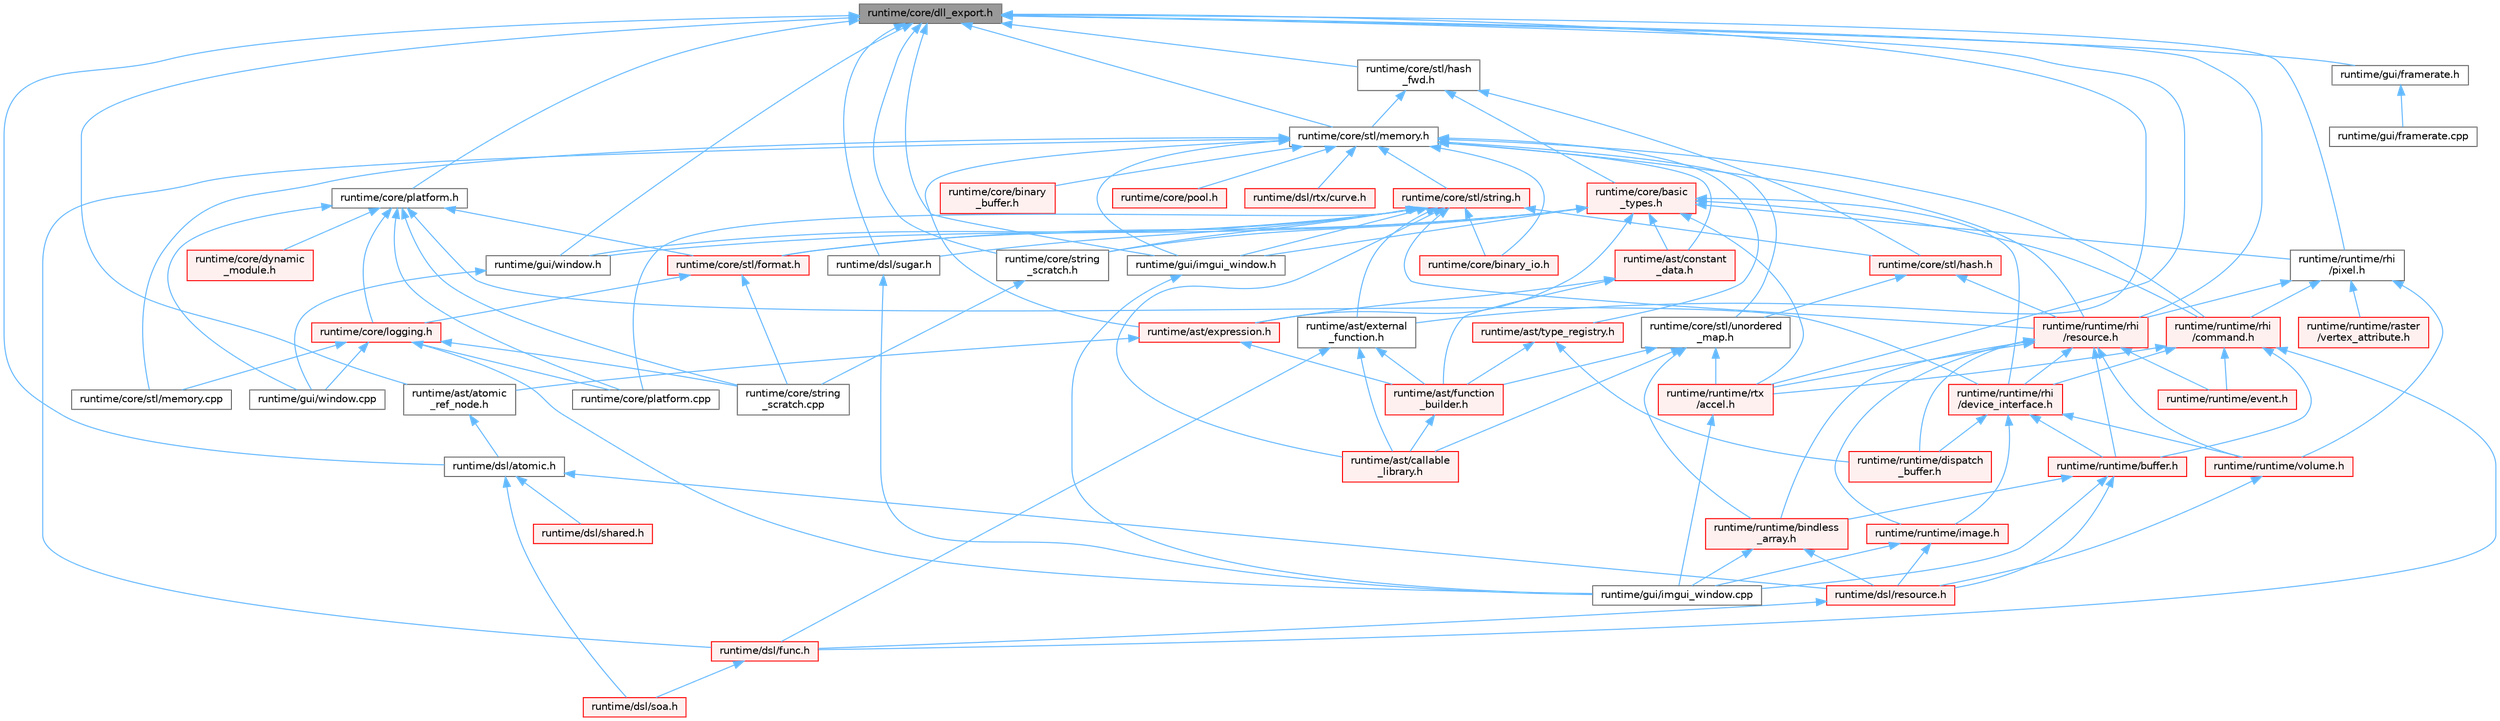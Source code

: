 digraph "runtime/core/dll_export.h"
{
 // LATEX_PDF_SIZE
  bgcolor="transparent";
  edge [fontname=Helvetica,fontsize=10,labelfontname=Helvetica,labelfontsize=10];
  node [fontname=Helvetica,fontsize=10,shape=box,height=0.2,width=0.4];
  Node1 [id="Node000001",label="runtime/core/dll_export.h",height=0.2,width=0.4,color="gray40", fillcolor="grey60", style="filled", fontcolor="black",tooltip=" "];
  Node1 -> Node2 [id="edge1_Node000001_Node000002",dir="back",color="steelblue1",style="solid",tooltip=" "];
  Node2 [id="Node000002",label="runtime/ast/atomic\l_ref_node.h",height=0.2,width=0.4,color="grey40", fillcolor="white", style="filled",URL="$atomic__ref__node_8h.html",tooltip=" "];
  Node2 -> Node3 [id="edge2_Node000002_Node000003",dir="back",color="steelblue1",style="solid",tooltip=" "];
  Node3 [id="Node000003",label="runtime/dsl/atomic.h",height=0.2,width=0.4,color="grey40", fillcolor="white", style="filled",URL="$dsl_2atomic_8h.html",tooltip=" "];
  Node3 -> Node4 [id="edge3_Node000003_Node000004",dir="back",color="steelblue1",style="solid",tooltip=" "];
  Node4 [id="Node000004",label="runtime/dsl/resource.h",height=0.2,width=0.4,color="red", fillcolor="#FFF0F0", style="filled",URL="$dsl_2resource_8h.html",tooltip=" "];
  Node4 -> Node5 [id="edge4_Node000004_Node000005",dir="back",color="steelblue1",style="solid",tooltip=" "];
  Node5 [id="Node000005",label="runtime/dsl/func.h",height=0.2,width=0.4,color="red", fillcolor="#FFF0F0", style="filled",URL="$func_8h.html",tooltip=" "];
  Node5 -> Node10 [id="edge5_Node000005_Node000010",dir="back",color="steelblue1",style="solid",tooltip=" "];
  Node10 [id="Node000010",label="runtime/dsl/soa.h",height=0.2,width=0.4,color="red", fillcolor="#FFF0F0", style="filled",URL="$soa_8h.html",tooltip=" "];
  Node3 -> Node21 [id="edge6_Node000003_Node000021",dir="back",color="steelblue1",style="solid",tooltip=" "];
  Node21 [id="Node000021",label="runtime/dsl/shared.h",height=0.2,width=0.4,color="red", fillcolor="#FFF0F0", style="filled",URL="$shared_8h.html",tooltip=" "];
  Node3 -> Node10 [id="edge7_Node000003_Node000010",dir="back",color="steelblue1",style="solid",tooltip=" "];
  Node1 -> Node22 [id="edge8_Node000001_Node000022",dir="back",color="steelblue1",style="solid",tooltip=" "];
  Node22 [id="Node000022",label="runtime/ast/external\l_function.h",height=0.2,width=0.4,color="grey40", fillcolor="white", style="filled",URL="$external__function_8h.html",tooltip=" "];
  Node22 -> Node23 [id="edge9_Node000022_Node000023",dir="back",color="steelblue1",style="solid",tooltip=" "];
  Node23 [id="Node000023",label="runtime/ast/callable\l_library.h",height=0.2,width=0.4,color="red", fillcolor="#FFF0F0", style="filled",URL="$ast_2callable__library_8h.html",tooltip=" "];
  Node22 -> Node24 [id="edge10_Node000022_Node000024",dir="back",color="steelblue1",style="solid",tooltip=" "];
  Node24 [id="Node000024",label="runtime/ast/function\l_builder.h",height=0.2,width=0.4,color="red", fillcolor="#FFF0F0", style="filled",URL="$function__builder_8h.html",tooltip=" "];
  Node24 -> Node23 [id="edge11_Node000024_Node000023",dir="back",color="steelblue1",style="solid",tooltip=" "];
  Node22 -> Node5 [id="edge12_Node000022_Node000005",dir="back",color="steelblue1",style="solid",tooltip=" "];
  Node1 -> Node36 [id="edge13_Node000001_Node000036",dir="back",color="steelblue1",style="solid",tooltip=" "];
  Node36 [id="Node000036",label="runtime/core/platform.h",height=0.2,width=0.4,color="grey40", fillcolor="white", style="filled",URL="$core_2_platform_8h.html",tooltip=" "];
  Node36 -> Node37 [id="edge14_Node000036_Node000037",dir="back",color="steelblue1",style="solid",tooltip=" "];
  Node37 [id="Node000037",label="runtime/core/dynamic\l_module.h",height=0.2,width=0.4,color="red", fillcolor="#FFF0F0", style="filled",URL="$dynamic__module_8h.html",tooltip=" "];
  Node36 -> Node39 [id="edge15_Node000036_Node000039",dir="back",color="steelblue1",style="solid",tooltip=" "];
  Node39 [id="Node000039",label="runtime/core/logging.h",height=0.2,width=0.4,color="red", fillcolor="#FFF0F0", style="filled",URL="$logging_8h.html",tooltip=" "];
  Node39 -> Node43 [id="edge16_Node000039_Node000043",dir="back",color="steelblue1",style="solid",tooltip=" "];
  Node43 [id="Node000043",label="runtime/core/platform.cpp",height=0.2,width=0.4,color="grey40", fillcolor="white", style="filled",URL="$platform_8cpp.html",tooltip=" "];
  Node39 -> Node45 [id="edge17_Node000039_Node000045",dir="back",color="steelblue1",style="solid",tooltip=" "];
  Node45 [id="Node000045",label="runtime/core/stl/memory.cpp",height=0.2,width=0.4,color="grey40", fillcolor="white", style="filled",URL="$core_2stl_2memory_8cpp.html",tooltip=" "];
  Node39 -> Node46 [id="edge18_Node000039_Node000046",dir="back",color="steelblue1",style="solid",tooltip=" "];
  Node46 [id="Node000046",label="runtime/core/string\l_scratch.cpp",height=0.2,width=0.4,color="grey40", fillcolor="white", style="filled",URL="$string__scratch_8cpp.html",tooltip=" "];
  Node39 -> Node9 [id="edge19_Node000039_Node000009",dir="back",color="steelblue1",style="solid",tooltip=" "];
  Node9 [id="Node000009",label="runtime/gui/imgui_window.cpp",height=0.2,width=0.4,color="grey40", fillcolor="white", style="filled",URL="$imgui__window_8cpp.html",tooltip=" "];
  Node39 -> Node47 [id="edge20_Node000039_Node000047",dir="back",color="steelblue1",style="solid",tooltip=" "];
  Node47 [id="Node000047",label="runtime/gui/window.cpp",height=0.2,width=0.4,color="grey40", fillcolor="white", style="filled",URL="$window_8cpp.html",tooltip=" "];
  Node36 -> Node43 [id="edge21_Node000036_Node000043",dir="back",color="steelblue1",style="solid",tooltip=" "];
  Node36 -> Node48 [id="edge22_Node000036_Node000048",dir="back",color="steelblue1",style="solid",tooltip=" "];
  Node48 [id="Node000048",label="runtime/core/stl/format.h",height=0.2,width=0.4,color="red", fillcolor="#FFF0F0", style="filled",URL="$core_2stl_2format_8h.html",tooltip=" "];
  Node48 -> Node39 [id="edge23_Node000048_Node000039",dir="back",color="steelblue1",style="solid",tooltip=" "];
  Node48 -> Node46 [id="edge24_Node000048_Node000046",dir="back",color="steelblue1",style="solid",tooltip=" "];
  Node36 -> Node46 [id="edge25_Node000036_Node000046",dir="back",color="steelblue1",style="solid",tooltip=" "];
  Node36 -> Node47 [id="edge26_Node000036_Node000047",dir="back",color="steelblue1",style="solid",tooltip=" "];
  Node36 -> Node49 [id="edge27_Node000036_Node000049",dir="back",color="steelblue1",style="solid",tooltip=" "];
  Node49 [id="Node000049",label="runtime/runtime/rhi\l/device_interface.h",height=0.2,width=0.4,color="red", fillcolor="#FFF0F0", style="filled",URL="$device__interface_8h.html",tooltip=" "];
  Node49 -> Node50 [id="edge28_Node000049_Node000050",dir="back",color="steelblue1",style="solid",tooltip=" "];
  Node50 [id="Node000050",label="runtime/runtime/buffer.h",height=0.2,width=0.4,color="red", fillcolor="#FFF0F0", style="filled",URL="$buffer_8h.html",tooltip=" "];
  Node50 -> Node4 [id="edge29_Node000050_Node000004",dir="back",color="steelblue1",style="solid",tooltip=" "];
  Node50 -> Node9 [id="edge30_Node000050_Node000009",dir="back",color="steelblue1",style="solid",tooltip=" "];
  Node50 -> Node52 [id="edge31_Node000050_Node000052",dir="back",color="steelblue1",style="solid",tooltip=" "];
  Node52 [id="Node000052",label="runtime/runtime/bindless\l_array.h",height=0.2,width=0.4,color="red", fillcolor="#FFF0F0", style="filled",URL="$bindless__array_8h.html",tooltip=" "];
  Node52 -> Node4 [id="edge32_Node000052_Node000004",dir="back",color="steelblue1",style="solid",tooltip=" "];
  Node52 -> Node9 [id="edge33_Node000052_Node000009",dir="back",color="steelblue1",style="solid",tooltip=" "];
  Node49 -> Node56 [id="edge34_Node000049_Node000056",dir="back",color="steelblue1",style="solid",tooltip=" "];
  Node56 [id="Node000056",label="runtime/runtime/dispatch\l_buffer.h",height=0.2,width=0.4,color="red", fillcolor="#FFF0F0", style="filled",URL="$dispatch__buffer_8h.html",tooltip=" "];
  Node49 -> Node57 [id="edge35_Node000049_Node000057",dir="back",color="steelblue1",style="solid",tooltip=" "];
  Node57 [id="Node000057",label="runtime/runtime/image.h",height=0.2,width=0.4,color="red", fillcolor="#FFF0F0", style="filled",URL="$image_8h.html",tooltip=" "];
  Node57 -> Node4 [id="edge36_Node000057_Node000004",dir="back",color="steelblue1",style="solid",tooltip=" "];
  Node57 -> Node9 [id="edge37_Node000057_Node000009",dir="back",color="steelblue1",style="solid",tooltip=" "];
  Node49 -> Node61 [id="edge38_Node000049_Node000061",dir="back",color="steelblue1",style="solid",tooltip=" "];
  Node61 [id="Node000061",label="runtime/runtime/volume.h",height=0.2,width=0.4,color="red", fillcolor="#FFF0F0", style="filled",URL="$volume_8h.html",tooltip=" "];
  Node61 -> Node4 [id="edge39_Node000061_Node000004",dir="back",color="steelblue1",style="solid",tooltip=" "];
  Node1 -> Node63 [id="edge40_Node000001_Node000063",dir="back",color="steelblue1",style="solid",tooltip=" "];
  Node63 [id="Node000063",label="runtime/core/stl/hash\l_fwd.h",height=0.2,width=0.4,color="grey40", fillcolor="white", style="filled",URL="$hash__fwd_8h.html",tooltip=" "];
  Node63 -> Node64 [id="edge41_Node000063_Node000064",dir="back",color="steelblue1",style="solid",tooltip=" "];
  Node64 [id="Node000064",label="runtime/core/basic\l_types.h",height=0.2,width=0.4,color="red", fillcolor="#FFF0F0", style="filled",URL="$basic__types_8h.html",tooltip=" "];
  Node64 -> Node65 [id="edge42_Node000064_Node000065",dir="back",color="steelblue1",style="solid",tooltip=" "];
  Node65 [id="Node000065",label="runtime/ast/constant\l_data.h",height=0.2,width=0.4,color="red", fillcolor="#FFF0F0", style="filled",URL="$constant__data_8h.html",tooltip=" "];
  Node65 -> Node66 [id="edge43_Node000065_Node000066",dir="back",color="steelblue1",style="solid",tooltip=" "];
  Node66 [id="Node000066",label="runtime/ast/expression.h",height=0.2,width=0.4,color="red", fillcolor="#FFF0F0", style="filled",URL="$expression_8h.html",tooltip=" "];
  Node66 -> Node2 [id="edge44_Node000066_Node000002",dir="back",color="steelblue1",style="solid",tooltip=" "];
  Node66 -> Node24 [id="edge45_Node000066_Node000024",dir="back",color="steelblue1",style="solid",tooltip=" "];
  Node65 -> Node24 [id="edge46_Node000065_Node000024",dir="back",color="steelblue1",style="solid",tooltip=" "];
  Node64 -> Node66 [id="edge47_Node000064_Node000066",dir="back",color="steelblue1",style="solid",tooltip=" "];
  Node64 -> Node48 [id="edge48_Node000064_Node000048",dir="back",color="steelblue1",style="solid",tooltip=" "];
  Node64 -> Node81 [id="edge49_Node000064_Node000081",dir="back",color="steelblue1",style="solid",tooltip=" "];
  Node81 [id="Node000081",label="runtime/core/string\l_scratch.h",height=0.2,width=0.4,color="grey40", fillcolor="white", style="filled",URL="$string__scratch_8h.html",tooltip=" "];
  Node81 -> Node46 [id="edge50_Node000081_Node000046",dir="back",color="steelblue1",style="solid",tooltip=" "];
  Node64 -> Node55 [id="edge51_Node000064_Node000055",dir="back",color="steelblue1",style="solid",tooltip=" "];
  Node55 [id="Node000055",label="runtime/gui/imgui_window.h",height=0.2,width=0.4,color="grey40", fillcolor="white", style="filled",URL="$imgui__window_8h.html",tooltip=" "];
  Node55 -> Node9 [id="edge52_Node000055_Node000009",dir="back",color="steelblue1",style="solid",tooltip=" "];
  Node64 -> Node82 [id="edge53_Node000064_Node000082",dir="back",color="steelblue1",style="solid",tooltip=" "];
  Node82 [id="Node000082",label="runtime/gui/window.h",height=0.2,width=0.4,color="grey40", fillcolor="white", style="filled",URL="$window_8h.html",tooltip=" "];
  Node82 -> Node47 [id="edge54_Node000082_Node000047",dir="back",color="steelblue1",style="solid",tooltip=" "];
  Node64 -> Node83 [id="edge55_Node000064_Node000083",dir="back",color="steelblue1",style="solid",tooltip=" "];
  Node83 [id="Node000083",label="runtime/runtime/rhi\l/command.h",height=0.2,width=0.4,color="red", fillcolor="#FFF0F0", style="filled",URL="$command_8h.html",tooltip=" "];
  Node83 -> Node5 [id="edge56_Node000083_Node000005",dir="back",color="steelblue1",style="solid",tooltip=" "];
  Node83 -> Node50 [id="edge57_Node000083_Node000050",dir="back",color="steelblue1",style="solid",tooltip=" "];
  Node83 -> Node84 [id="edge58_Node000083_Node000084",dir="back",color="steelblue1",style="solid",tooltip=" "];
  Node84 [id="Node000084",label="runtime/runtime/event.h",height=0.2,width=0.4,color="red", fillcolor="#FFF0F0", style="filled",URL="$event_8h.html",tooltip=" "];
  Node83 -> Node49 [id="edge59_Node000083_Node000049",dir="back",color="steelblue1",style="solid",tooltip=" "];
  Node83 -> Node86 [id="edge60_Node000083_Node000086",dir="back",color="steelblue1",style="solid",tooltip=" "];
  Node86 [id="Node000086",label="runtime/runtime/rtx\l/accel.h",height=0.2,width=0.4,color="red", fillcolor="#FFF0F0", style="filled",URL="$runtime_2rtx_2accel_8h.html",tooltip=" "];
  Node86 -> Node9 [id="edge61_Node000086_Node000009",dir="back",color="steelblue1",style="solid",tooltip=" "];
  Node64 -> Node49 [id="edge62_Node000064_Node000049",dir="back",color="steelblue1",style="solid",tooltip=" "];
  Node64 -> Node88 [id="edge63_Node000064_Node000088",dir="back",color="steelblue1",style="solid",tooltip=" "];
  Node88 [id="Node000088",label="runtime/runtime/rhi\l/pixel.h",height=0.2,width=0.4,color="grey40", fillcolor="white", style="filled",URL="$pixel_8h.html",tooltip=" "];
  Node88 -> Node76 [id="edge64_Node000088_Node000076",dir="back",color="steelblue1",style="solid",tooltip=" "];
  Node76 [id="Node000076",label="runtime/runtime/raster\l/vertex_attribute.h",height=0.2,width=0.4,color="red", fillcolor="#FFF0F0", style="filled",URL="$vertex__attribute_8h.html",tooltip=" "];
  Node88 -> Node83 [id="edge65_Node000088_Node000083",dir="back",color="steelblue1",style="solid",tooltip=" "];
  Node88 -> Node89 [id="edge66_Node000088_Node000089",dir="back",color="steelblue1",style="solid",tooltip=" "];
  Node89 [id="Node000089",label="runtime/runtime/rhi\l/resource.h",height=0.2,width=0.4,color="red", fillcolor="#FFF0F0", style="filled",URL="$runtime_2rhi_2resource_8h.html",tooltip=" "];
  Node89 -> Node52 [id="edge67_Node000089_Node000052",dir="back",color="steelblue1",style="solid",tooltip=" "];
  Node89 -> Node50 [id="edge68_Node000089_Node000050",dir="back",color="steelblue1",style="solid",tooltip=" "];
  Node89 -> Node56 [id="edge69_Node000089_Node000056",dir="back",color="steelblue1",style="solid",tooltip=" "];
  Node89 -> Node84 [id="edge70_Node000089_Node000084",dir="back",color="steelblue1",style="solid",tooltip=" "];
  Node89 -> Node57 [id="edge71_Node000089_Node000057",dir="back",color="steelblue1",style="solid",tooltip=" "];
  Node89 -> Node49 [id="edge72_Node000089_Node000049",dir="back",color="steelblue1",style="solid",tooltip=" "];
  Node89 -> Node86 [id="edge73_Node000089_Node000086",dir="back",color="steelblue1",style="solid",tooltip=" "];
  Node89 -> Node61 [id="edge74_Node000089_Node000061",dir="back",color="steelblue1",style="solid",tooltip=" "];
  Node88 -> Node61 [id="edge75_Node000088_Node000061",dir="back",color="steelblue1",style="solid",tooltip=" "];
  Node64 -> Node86 [id="edge76_Node000064_Node000086",dir="back",color="steelblue1",style="solid",tooltip=" "];
  Node63 -> Node95 [id="edge77_Node000063_Node000095",dir="back",color="steelblue1",style="solid",tooltip=" "];
  Node95 [id="Node000095",label="runtime/core/stl/hash.h",height=0.2,width=0.4,color="red", fillcolor="#FFF0F0", style="filled",URL="$hash_8h.html",tooltip=" "];
  Node95 -> Node97 [id="edge78_Node000095_Node000097",dir="back",color="steelblue1",style="solid",tooltip=" "];
  Node97 [id="Node000097",label="runtime/core/stl/unordered\l_map.h",height=0.2,width=0.4,color="grey40", fillcolor="white", style="filled",URL="$core_2stl_2unordered__map_8h.html",tooltip=" "];
  Node97 -> Node23 [id="edge79_Node000097_Node000023",dir="back",color="steelblue1",style="solid",tooltip=" "];
  Node97 -> Node24 [id="edge80_Node000097_Node000024",dir="back",color="steelblue1",style="solid",tooltip=" "];
  Node97 -> Node52 [id="edge81_Node000097_Node000052",dir="back",color="steelblue1",style="solid",tooltip=" "];
  Node97 -> Node86 [id="edge82_Node000097_Node000086",dir="back",color="steelblue1",style="solid",tooltip=" "];
  Node95 -> Node89 [id="edge83_Node000095_Node000089",dir="back",color="steelblue1",style="solid",tooltip=" "];
  Node63 -> Node99 [id="edge84_Node000063_Node000099",dir="back",color="steelblue1",style="solid",tooltip=" "];
  Node99 [id="Node000099",label="runtime/core/stl/memory.h",height=0.2,width=0.4,color="grey40", fillcolor="white", style="filled",URL="$core_2stl_2memory_8h.html",tooltip=" "];
  Node99 -> Node65 [id="edge85_Node000099_Node000065",dir="back",color="steelblue1",style="solid",tooltip=" "];
  Node99 -> Node66 [id="edge86_Node000099_Node000066",dir="back",color="steelblue1",style="solid",tooltip=" "];
  Node99 -> Node74 [id="edge87_Node000099_Node000074",dir="back",color="steelblue1",style="solid",tooltip=" "];
  Node74 [id="Node000074",label="runtime/ast/type_registry.h",height=0.2,width=0.4,color="red", fillcolor="#FFF0F0", style="filled",URL="$type__registry_8h.html",tooltip=" "];
  Node74 -> Node24 [id="edge88_Node000074_Node000024",dir="back",color="steelblue1",style="solid",tooltip=" "];
  Node74 -> Node56 [id="edge89_Node000074_Node000056",dir="back",color="steelblue1",style="solid",tooltip=" "];
  Node99 -> Node100 [id="edge90_Node000099_Node000100",dir="back",color="steelblue1",style="solid",tooltip=" "];
  Node100 [id="Node000100",label="runtime/core/binary\l_buffer.h",height=0.2,width=0.4,color="red", fillcolor="#FFF0F0", style="filled",URL="$binary__buffer_8h.html",tooltip=" "];
  Node99 -> Node102 [id="edge91_Node000099_Node000102",dir="back",color="steelblue1",style="solid",tooltip=" "];
  Node102 [id="Node000102",label="runtime/core/binary_io.h",height=0.2,width=0.4,color="red", fillcolor="#FFF0F0", style="filled",URL="$binary__io_8h.html",tooltip=" "];
  Node99 -> Node105 [id="edge92_Node000099_Node000105",dir="back",color="steelblue1",style="solid",tooltip=" "];
  Node105 [id="Node000105",label="runtime/core/pool.h",height=0.2,width=0.4,color="red", fillcolor="#FFF0F0", style="filled",URL="$core_2pool_8h.html",tooltip=" "];
  Node99 -> Node45 [id="edge93_Node000099_Node000045",dir="back",color="steelblue1",style="solid",tooltip=" "];
  Node99 -> Node106 [id="edge94_Node000099_Node000106",dir="back",color="steelblue1",style="solid",tooltip=" "];
  Node106 [id="Node000106",label="runtime/core/stl/string.h",height=0.2,width=0.4,color="red", fillcolor="#FFF0F0", style="filled",URL="$string_8h.html",tooltip=" "];
  Node106 -> Node23 [id="edge95_Node000106_Node000023",dir="back",color="steelblue1",style="solid",tooltip=" "];
  Node106 -> Node22 [id="edge96_Node000106_Node000022",dir="back",color="steelblue1",style="solid",tooltip=" "];
  Node106 -> Node102 [id="edge97_Node000106_Node000102",dir="back",color="steelblue1",style="solid",tooltip=" "];
  Node106 -> Node43 [id="edge98_Node000106_Node000043",dir="back",color="steelblue1",style="solid",tooltip=" "];
  Node106 -> Node48 [id="edge99_Node000106_Node000048",dir="back",color="steelblue1",style="solid",tooltip=" "];
  Node106 -> Node95 [id="edge100_Node000106_Node000095",dir="back",color="steelblue1",style="solid",tooltip=" "];
  Node106 -> Node81 [id="edge101_Node000106_Node000081",dir="back",color="steelblue1",style="solid",tooltip=" "];
  Node106 -> Node8 [id="edge102_Node000106_Node000008",dir="back",color="steelblue1",style="solid",tooltip=" "];
  Node8 [id="Node000008",label="runtime/dsl/sugar.h",height=0.2,width=0.4,color="grey40", fillcolor="white", style="filled",URL="$sugar_8h.html",tooltip=" "];
  Node8 -> Node9 [id="edge103_Node000008_Node000009",dir="back",color="steelblue1",style="solid",tooltip=" "];
  Node106 -> Node55 [id="edge104_Node000106_Node000055",dir="back",color="steelblue1",style="solid",tooltip=" "];
  Node106 -> Node82 [id="edge105_Node000106_Node000082",dir="back",color="steelblue1",style="solid",tooltip=" "];
  Node106 -> Node89 [id="edge106_Node000106_Node000089",dir="back",color="steelblue1",style="solid",tooltip=" "];
  Node99 -> Node97 [id="edge107_Node000099_Node000097",dir="back",color="steelblue1",style="solid",tooltip=" "];
  Node99 -> Node5 [id="edge108_Node000099_Node000005",dir="back",color="steelblue1",style="solid",tooltip=" "];
  Node99 -> Node34 [id="edge109_Node000099_Node000034",dir="back",color="steelblue1",style="solid",tooltip=" "];
  Node34 [id="Node000034",label="runtime/dsl/rtx/curve.h",height=0.2,width=0.4,color="red", fillcolor="#FFF0F0", style="filled",URL="$dsl_2rtx_2curve_8h.html",tooltip=" "];
  Node99 -> Node55 [id="edge110_Node000099_Node000055",dir="back",color="steelblue1",style="solid",tooltip=" "];
  Node99 -> Node83 [id="edge111_Node000099_Node000083",dir="back",color="steelblue1",style="solid",tooltip=" "];
  Node99 -> Node89 [id="edge112_Node000099_Node000089",dir="back",color="steelblue1",style="solid",tooltip=" "];
  Node1 -> Node99 [id="edge113_Node000001_Node000099",dir="back",color="steelblue1",style="solid",tooltip=" "];
  Node1 -> Node81 [id="edge114_Node000001_Node000081",dir="back",color="steelblue1",style="solid",tooltip=" "];
  Node1 -> Node3 [id="edge115_Node000001_Node000003",dir="back",color="steelblue1",style="solid",tooltip=" "];
  Node1 -> Node8 [id="edge116_Node000001_Node000008",dir="back",color="steelblue1",style="solid",tooltip=" "];
  Node1 -> Node115 [id="edge117_Node000001_Node000115",dir="back",color="steelblue1",style="solid",tooltip=" "];
  Node115 [id="Node000115",label="runtime/gui/framerate.h",height=0.2,width=0.4,color="grey40", fillcolor="white", style="filled",URL="$framerate_8h.html",tooltip=" "];
  Node115 -> Node116 [id="edge118_Node000115_Node000116",dir="back",color="steelblue1",style="solid",tooltip=" "];
  Node116 [id="Node000116",label="runtime/gui/framerate.cpp",height=0.2,width=0.4,color="grey40", fillcolor="white", style="filled",URL="$framerate_8cpp.html",tooltip=" "];
  Node1 -> Node55 [id="edge119_Node000001_Node000055",dir="back",color="steelblue1",style="solid",tooltip=" "];
  Node1 -> Node82 [id="edge120_Node000001_Node000082",dir="back",color="steelblue1",style="solid",tooltip=" "];
  Node1 -> Node88 [id="edge121_Node000001_Node000088",dir="back",color="steelblue1",style="solid",tooltip=" "];
  Node1 -> Node89 [id="edge122_Node000001_Node000089",dir="back",color="steelblue1",style="solid",tooltip=" "];
  Node1 -> Node86 [id="edge123_Node000001_Node000086",dir="back",color="steelblue1",style="solid",tooltip=" "];
}

